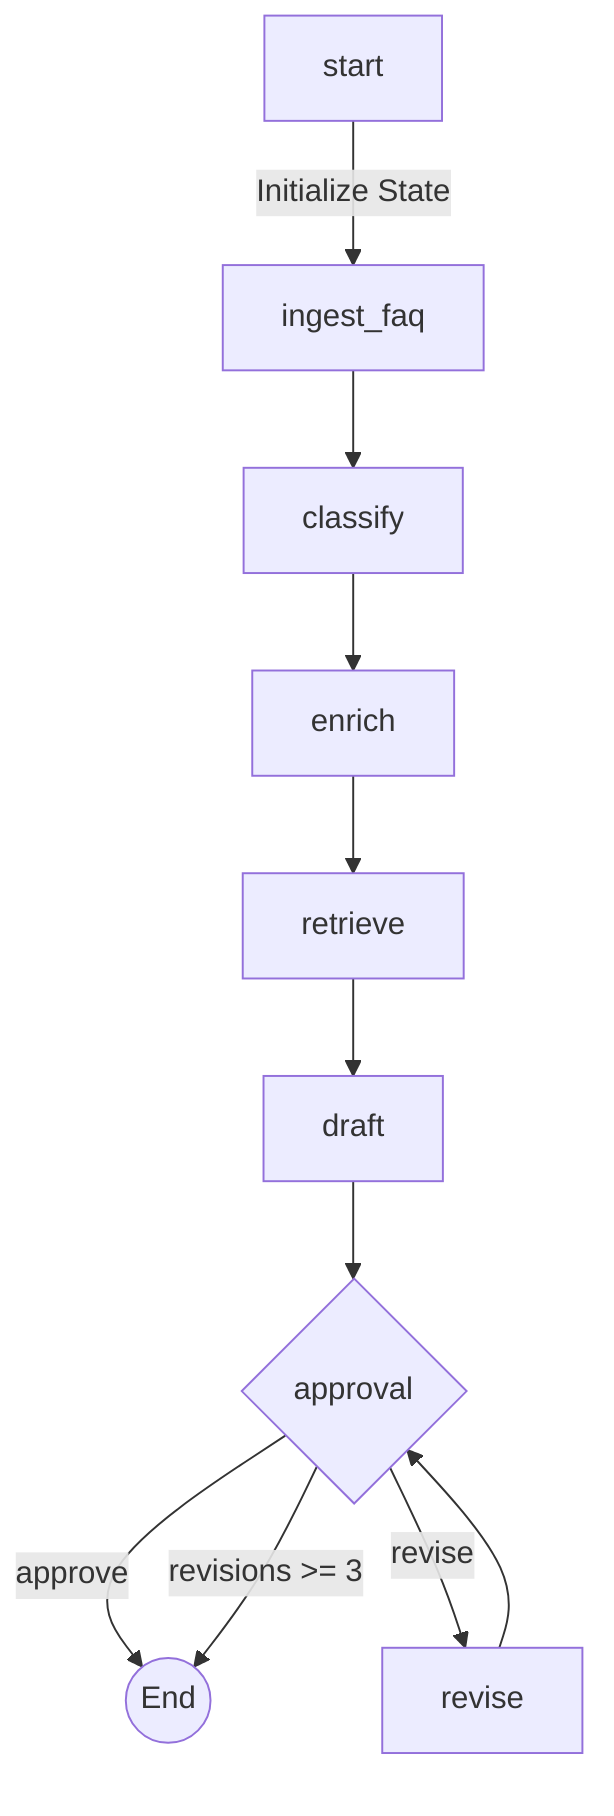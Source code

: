 %% workflow_diagram.mmd
flowchart TD
    A[start] -->|Initialize State| B[ingest_faq]
    B --> C[classify]
    C --> D[enrich]
    D --> E[retrieve]
    E --> F[draft]
    F --> G{approval}
    
    G -->|approve| H((End))
    G -->|revise| I[revise]
    I --> G
    G -->|revisions >= 3| H